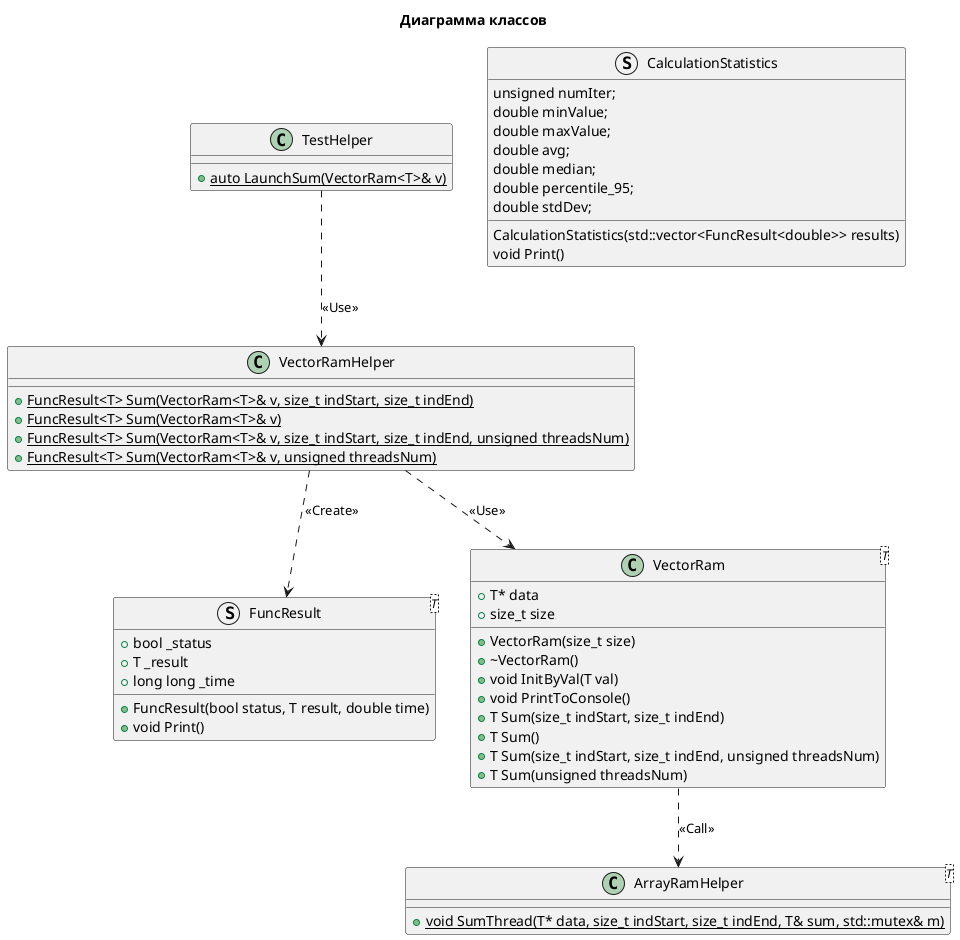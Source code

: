 @startuml

title
 Диаграмма классов
end title

class ArrayRamHelper<T>
{
    +{static} void SumThread(T* data, size_t indStart, size_t indEnd, T& sum, std::mutex& m)
}

struct FuncResult<T>
{
    +bool _status
    +T _result
    +long long _time

    +FuncResult(bool status, T result, double time)
    +void Print()
}

class           VectorRam<T>
{
    +T* data
    +size_t size
    +VectorRam(size_t size)
    +~VectorRam()
    +void InitByVal(T val)
    +void PrintToConsole()
    +T Sum(size_t indStart, size_t indEnd)
    +T Sum()
    +T Sum(size_t indStart, size_t indEnd, unsigned threadsNum)
    +T Sum(unsigned threadsNum)
}

class           VectorRamHelper
{
    +{static}FuncResult<T> Sum(VectorRam<T>& v, size_t indStart, size_t indEnd)
    +{static}FuncResult<T> Sum(VectorRam<T>& v)
    +{static}FuncResult<T> Sum(VectorRam<T>& v, size_t indStart, size_t indEnd, unsigned threadsNum)
    +{static}FuncResult<T> Sum(VectorRam<T>& v, unsigned threadsNum)
}

class TestHelper
{
    +{static} auto LaunchSum(VectorRam<T>& v)
}

struct CalculationStatistics
{
    ' Количество запусков численного эксперимента
    unsigned numIter;
    ' Минимальное значение
    double minValue;
    ' Максимальное значение
    double maxValue;
    ' Среднее арифметическое
    double avg;
    ' Медиана
    double median;
    ' 95 процентиль
    double percentile_95;
    ' Среднеквадратическое отклонение
    double stdDev;

    CalculationStatistics(std::vector<FuncResult<double>> results)
    void Print()
}


TestHelper..>VectorRamHelper : <<Use>>
VectorRamHelper..>FuncResult : <<Create>>
VectorRamHelper..>VectorRam : <<Use>>
VectorRam..>ArrayRamHelper : <<Call>>

@enduml
